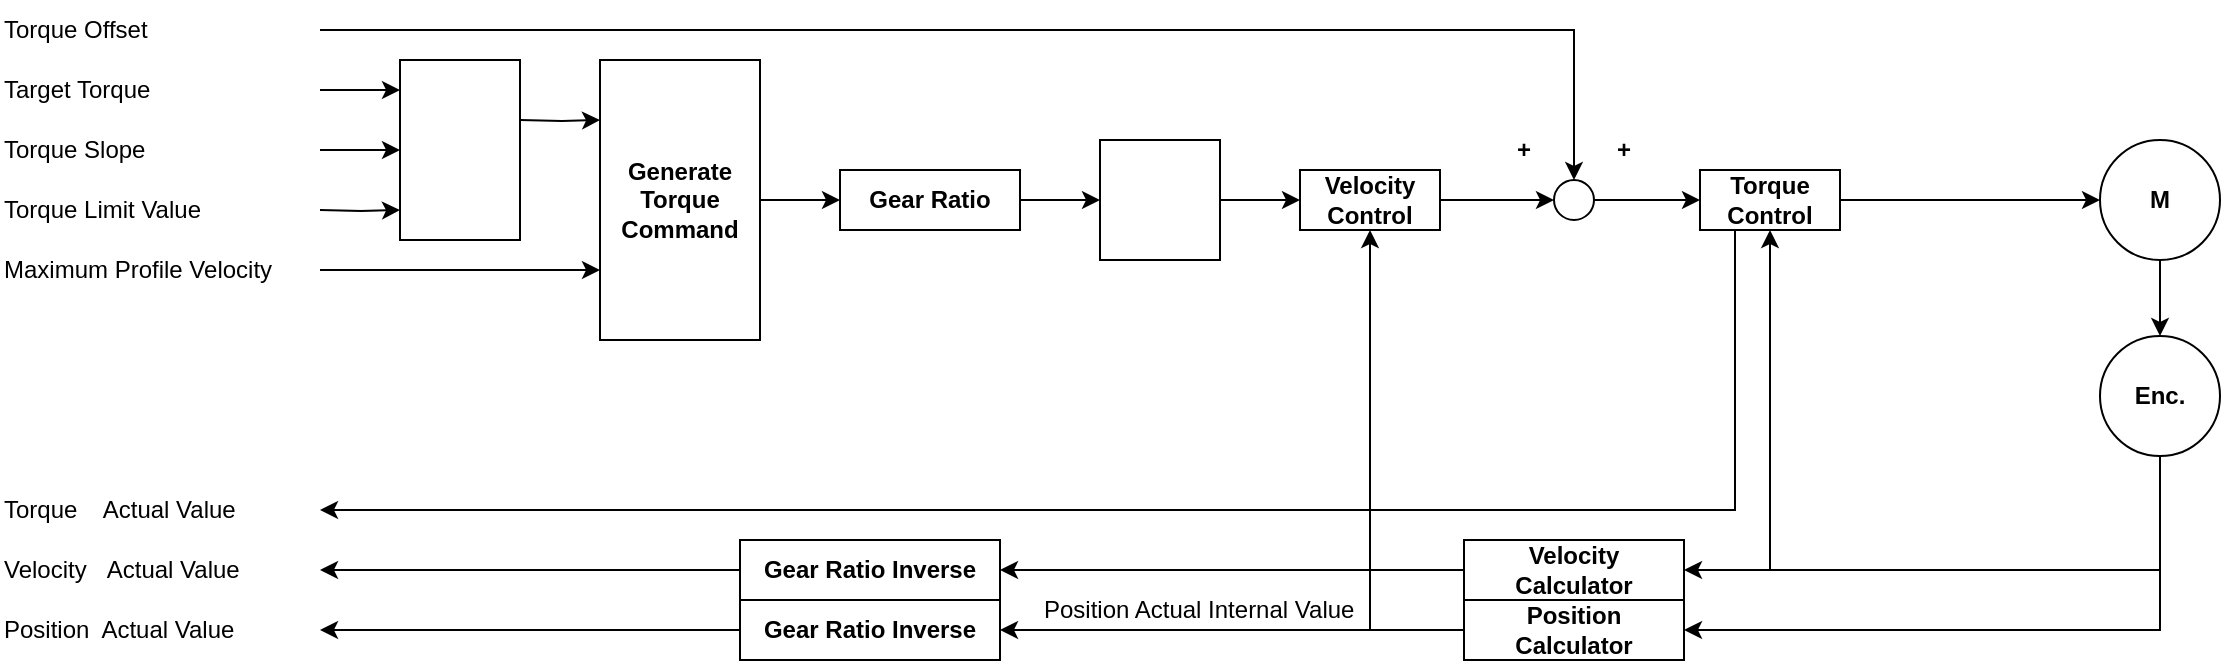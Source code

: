 <mxfile version="20.5.3" type="github">
  <diagram id="7VZr3tsvSgGtT0KyOWi3" name="페이지-1">
    <mxGraphModel dx="1773" dy="589" grid="1" gridSize="10" guides="1" tooltips="1" connect="1" arrows="1" fold="1" page="1" pageScale="1" pageWidth="827" pageHeight="1169" math="0" shadow="0">
      <root>
        <mxCell id="0" />
        <mxCell id="1" parent="0" />
        <mxCell id="rh7my0VjEBEMNm6YvLk3-124" value="" style="whiteSpace=wrap;html=1;aspect=fixed;" parent="1" vertex="1">
          <mxGeometry x="260" y="175" width="60" height="60" as="geometry" />
        </mxCell>
        <mxCell id="rh7my0VjEBEMNm6YvLk3-116" style="edgeStyle=orthogonalEdgeStyle;rounded=0;orthogonalLoop=1;jettySize=auto;html=1;exitX=1;exitY=0.5;exitDx=0;exitDy=0;entryX=0.5;entryY=0;entryDx=0;entryDy=0;" parent="1" source="rh7my0VjEBEMNm6YvLk3-11" target="rh7my0VjEBEMNm6YvLk3-53" edge="1">
          <mxGeometry relative="1" as="geometry" />
        </mxCell>
        <mxCell id="rh7my0VjEBEMNm6YvLk3-11" value="Torque Offset" style="text;html=1;strokeColor=none;fillColor=none;align=left;verticalAlign=middle;whiteSpace=wrap;rounded=0;" parent="1" vertex="1">
          <mxGeometry x="-40" y="70" width="160" height="30" as="geometry" />
        </mxCell>
        <mxCell id="rh7my0VjEBEMNm6YvLk3-12" style="edgeStyle=orthogonalEdgeStyle;rounded=0;orthogonalLoop=1;jettySize=auto;html=1;exitX=1;exitY=0.5;exitDx=0;exitDy=0;entryX=0;entryY=0.25;entryDx=0;entryDy=0;" parent="1" source="rh7my0VjEBEMNm6YvLk3-13" edge="1">
          <mxGeometry relative="1" as="geometry">
            <mxPoint x="160" y="115" as="targetPoint" />
          </mxGeometry>
        </mxCell>
        <mxCell id="rh7my0VjEBEMNm6YvLk3-13" value="Target Torque" style="text;html=1;strokeColor=none;fillColor=none;align=left;verticalAlign=middle;whiteSpace=wrap;rounded=0;" parent="1" vertex="1">
          <mxGeometry x="-40" y="100" width="160" height="30" as="geometry" />
        </mxCell>
        <mxCell id="rh7my0VjEBEMNm6YvLk3-14" style="edgeStyle=orthogonalEdgeStyle;rounded=0;orthogonalLoop=1;jettySize=auto;html=1;exitX=1;exitY=0.5;exitDx=0;exitDy=0;entryX=0;entryY=0.75;entryDx=0;entryDy=0;" parent="1" source="rh7my0VjEBEMNm6YvLk3-15" edge="1">
          <mxGeometry relative="1" as="geometry">
            <mxPoint x="160" y="145" as="targetPoint" />
          </mxGeometry>
        </mxCell>
        <mxCell id="rh7my0VjEBEMNm6YvLk3-15" value="Torque Slope" style="text;html=1;strokeColor=none;fillColor=none;align=left;verticalAlign=middle;whiteSpace=wrap;rounded=0;" parent="1" vertex="1">
          <mxGeometry x="-40" y="130" width="160" height="30" as="geometry" />
        </mxCell>
        <mxCell id="rh7my0VjEBEMNm6YvLk3-16" style="edgeStyle=orthogonalEdgeStyle;rounded=0;orthogonalLoop=1;jettySize=auto;html=1;exitX=1;exitY=0.5;exitDx=0;exitDy=0;entryX=0;entryY=0.25;entryDx=0;entryDy=0;" parent="1" edge="1">
          <mxGeometry relative="1" as="geometry">
            <mxPoint x="120" y="175" as="sourcePoint" />
            <mxPoint x="160" y="175" as="targetPoint" />
          </mxGeometry>
        </mxCell>
        <mxCell id="rh7my0VjEBEMNm6YvLk3-19" value="Torque Limit Value" style="text;html=1;strokeColor=none;fillColor=none;align=left;verticalAlign=middle;whiteSpace=wrap;rounded=0;" parent="1" vertex="1">
          <mxGeometry x="-40" y="160" width="160" height="30" as="geometry" />
        </mxCell>
        <mxCell id="WThSFr1C56Sb7BM-_Dwr-2" style="edgeStyle=orthogonalEdgeStyle;rounded=0;orthogonalLoop=1;jettySize=auto;html=1;exitX=1;exitY=0.5;exitDx=0;exitDy=0;entryX=0;entryY=0.75;entryDx=0;entryDy=0;" edge="1" parent="1" source="rh7my0VjEBEMNm6YvLk3-23" target="rh7my0VjEBEMNm6YvLk3-43">
          <mxGeometry relative="1" as="geometry" />
        </mxCell>
        <mxCell id="rh7my0VjEBEMNm6YvLk3-23" value="Maximum Profile Velocity" style="text;html=1;strokeColor=none;fillColor=none;align=left;verticalAlign=middle;whiteSpace=wrap;rounded=0;" parent="1" vertex="1">
          <mxGeometry x="-40" y="190" width="160" height="30" as="geometry" />
        </mxCell>
        <mxCell id="rh7my0VjEBEMNm6YvLk3-30" style="edgeStyle=orthogonalEdgeStyle;rounded=0;orthogonalLoop=1;jettySize=auto;html=1;exitX=1;exitY=0.5;exitDx=0;exitDy=0;entryX=0;entryY=0.5;entryDx=0;entryDy=0;" parent="1" target="rh7my0VjEBEMNm6YvLk3-38" edge="1">
          <mxGeometry relative="1" as="geometry">
            <mxPoint x="220" y="130" as="sourcePoint" />
          </mxGeometry>
        </mxCell>
        <mxCell id="rh7my0VjEBEMNm6YvLk3-38" value="" style="whiteSpace=wrap;html=1;aspect=fixed;" parent="1" vertex="1">
          <mxGeometry x="260" y="100" width="60" height="60" as="geometry" />
        </mxCell>
        <mxCell id="rh7my0VjEBEMNm6YvLk3-39" value="" style="whiteSpace=wrap;html=1;aspect=fixed;" parent="1" vertex="1">
          <mxGeometry x="260" y="160" width="60" height="60" as="geometry" />
        </mxCell>
        <mxCell id="WThSFr1C56Sb7BM-_Dwr-3" style="edgeStyle=orthogonalEdgeStyle;rounded=0;orthogonalLoop=1;jettySize=auto;html=1;exitX=1;exitY=0.5;exitDx=0;exitDy=0;entryX=0;entryY=0.5;entryDx=0;entryDy=0;" edge="1" parent="1" source="rh7my0VjEBEMNm6YvLk3-43" target="rh7my0VjEBEMNm6YvLk3-45">
          <mxGeometry relative="1" as="geometry" />
        </mxCell>
        <mxCell id="rh7my0VjEBEMNm6YvLk3-43" value="&lt;b&gt;Generate&lt;br&gt;Torque&lt;br&gt;Command&lt;/b&gt;" style="rounded=0;whiteSpace=wrap;html=1;" parent="1" vertex="1">
          <mxGeometry x="260" y="100" width="80" height="140" as="geometry" />
        </mxCell>
        <mxCell id="rh7my0VjEBEMNm6YvLk3-44" value="" style="edgeStyle=orthogonalEdgeStyle;rounded=0;orthogonalLoop=1;jettySize=auto;html=1;" parent="1" source="rh7my0VjEBEMNm6YvLk3-45" edge="1">
          <mxGeometry relative="1" as="geometry">
            <mxPoint x="510" y="170" as="targetPoint" />
          </mxGeometry>
        </mxCell>
        <mxCell id="rh7my0VjEBEMNm6YvLk3-45" value="&lt;b&gt;Gear Ratio&lt;/b&gt;" style="rounded=0;whiteSpace=wrap;html=1;" parent="1" vertex="1">
          <mxGeometry x="380" y="155" width="90" height="30" as="geometry" />
        </mxCell>
        <mxCell id="rh7my0VjEBEMNm6YvLk3-50" value="" style="edgeStyle=orthogonalEdgeStyle;rounded=0;orthogonalLoop=1;jettySize=auto;html=1;" parent="1" source="rh7my0VjEBEMNm6YvLk3-51" target="rh7my0VjEBEMNm6YvLk3-53" edge="1">
          <mxGeometry relative="1" as="geometry" />
        </mxCell>
        <mxCell id="rh7my0VjEBEMNm6YvLk3-51" value="&lt;b&gt;Velocity&lt;br&gt;Control&lt;br&gt;&lt;/b&gt;" style="rounded=0;whiteSpace=wrap;html=1;" parent="1" vertex="1">
          <mxGeometry x="610" y="155" width="70" height="30" as="geometry" />
        </mxCell>
        <mxCell id="rh7my0VjEBEMNm6YvLk3-52" value="" style="edgeStyle=orthogonalEdgeStyle;rounded=0;orthogonalLoop=1;jettySize=auto;html=1;" parent="1" source="rh7my0VjEBEMNm6YvLk3-53" target="rh7my0VjEBEMNm6YvLk3-56" edge="1">
          <mxGeometry relative="1" as="geometry" />
        </mxCell>
        <mxCell id="rh7my0VjEBEMNm6YvLk3-53" value="" style="ellipse;whiteSpace=wrap;html=1;aspect=fixed;" parent="1" vertex="1">
          <mxGeometry x="737" y="160" width="20" height="20" as="geometry" />
        </mxCell>
        <mxCell id="rh7my0VjEBEMNm6YvLk3-54" value="" style="edgeStyle=orthogonalEdgeStyle;rounded=0;orthogonalLoop=1;jettySize=auto;html=1;" parent="1" source="rh7my0VjEBEMNm6YvLk3-56" target="rh7my0VjEBEMNm6YvLk3-58" edge="1">
          <mxGeometry relative="1" as="geometry" />
        </mxCell>
        <mxCell id="rh7my0VjEBEMNm6YvLk3-55" style="edgeStyle=orthogonalEdgeStyle;rounded=0;orthogonalLoop=1;jettySize=auto;html=1;exitX=0.25;exitY=1;exitDx=0;exitDy=0;entryX=1;entryY=0.5;entryDx=0;entryDy=0;" parent="1" source="rh7my0VjEBEMNm6YvLk3-56" target="rh7my0VjEBEMNm6YvLk3-70" edge="1">
          <mxGeometry relative="1" as="geometry" />
        </mxCell>
        <mxCell id="rh7my0VjEBEMNm6YvLk3-56" value="&lt;b&gt;Torque&lt;br&gt;Control&lt;br&gt;&lt;/b&gt;" style="rounded=0;whiteSpace=wrap;html=1;" parent="1" vertex="1">
          <mxGeometry x="810" y="155" width="70" height="30" as="geometry" />
        </mxCell>
        <mxCell id="rh7my0VjEBEMNm6YvLk3-57" value="" style="edgeStyle=orthogonalEdgeStyle;rounded=0;orthogonalLoop=1;jettySize=auto;html=1;" parent="1" source="rh7my0VjEBEMNm6YvLk3-58" target="rh7my0VjEBEMNm6YvLk3-61" edge="1">
          <mxGeometry relative="1" as="geometry" />
        </mxCell>
        <mxCell id="rh7my0VjEBEMNm6YvLk3-58" value="&lt;b&gt;M&lt;/b&gt;" style="ellipse;whiteSpace=wrap;html=1;aspect=fixed;" parent="1" vertex="1">
          <mxGeometry x="1010" y="140" width="60" height="60" as="geometry" />
        </mxCell>
        <mxCell id="rh7my0VjEBEMNm6YvLk3-59" style="edgeStyle=orthogonalEdgeStyle;rounded=0;orthogonalLoop=1;jettySize=auto;html=1;exitX=0.5;exitY=1;exitDx=0;exitDy=0;entryX=1;entryY=0.5;entryDx=0;entryDy=0;" parent="1" source="rh7my0VjEBEMNm6YvLk3-61" target="rh7my0VjEBEMNm6YvLk3-78" edge="1">
          <mxGeometry relative="1" as="geometry" />
        </mxCell>
        <mxCell id="rh7my0VjEBEMNm6YvLk3-60" style="edgeStyle=orthogonalEdgeStyle;rounded=0;orthogonalLoop=1;jettySize=auto;html=1;exitX=0.5;exitY=1;exitDx=0;exitDy=0;entryX=1;entryY=0.5;entryDx=0;entryDy=0;" parent="1" source="rh7my0VjEBEMNm6YvLk3-61" target="rh7my0VjEBEMNm6YvLk3-80" edge="1">
          <mxGeometry relative="1" as="geometry" />
        </mxCell>
        <mxCell id="rh7my0VjEBEMNm6YvLk3-61" value="&lt;b&gt;Enc.&lt;/b&gt;" style="ellipse;whiteSpace=wrap;html=1;aspect=fixed;" parent="1" vertex="1">
          <mxGeometry x="1010" y="238" width="60" height="60" as="geometry" />
        </mxCell>
        <mxCell id="rh7my0VjEBEMNm6YvLk3-64" value="&lt;b&gt;+&lt;/b&gt;" style="text;html=1;strokeColor=none;fillColor=none;align=center;verticalAlign=middle;whiteSpace=wrap;rounded=0;" parent="1" vertex="1">
          <mxGeometry x="707" y="130" width="30" height="30" as="geometry" />
        </mxCell>
        <mxCell id="rh7my0VjEBEMNm6YvLk3-65" value="&lt;b&gt;+&lt;/b&gt;" style="text;html=1;strokeColor=none;fillColor=none;align=center;verticalAlign=middle;whiteSpace=wrap;rounded=0;" parent="1" vertex="1">
          <mxGeometry x="757" y="130" width="30" height="30" as="geometry" />
        </mxCell>
        <mxCell id="rh7my0VjEBEMNm6YvLk3-70" value="Torque&amp;nbsp; &amp;nbsp; Actual Value" style="text;html=1;strokeColor=none;fillColor=none;align=left;verticalAlign=middle;whiteSpace=wrap;rounded=0;" parent="1" vertex="1">
          <mxGeometry x="-40" y="310" width="160" height="30" as="geometry" />
        </mxCell>
        <mxCell id="rh7my0VjEBEMNm6YvLk3-71" value="Velocity&amp;nbsp; &amp;nbsp;Actual Value" style="text;html=1;strokeColor=none;fillColor=none;align=left;verticalAlign=middle;whiteSpace=wrap;rounded=0;" parent="1" vertex="1">
          <mxGeometry x="-40" y="340" width="160" height="30" as="geometry" />
        </mxCell>
        <mxCell id="rh7my0VjEBEMNm6YvLk3-72" value="Position&amp;nbsp; Actual Value" style="text;html=1;strokeColor=none;fillColor=none;align=left;verticalAlign=middle;whiteSpace=wrap;rounded=0;" parent="1" vertex="1">
          <mxGeometry x="-40" y="370" width="160" height="30" as="geometry" />
        </mxCell>
        <mxCell id="rh7my0VjEBEMNm6YvLk3-73" style="edgeStyle=orthogonalEdgeStyle;rounded=0;orthogonalLoop=1;jettySize=auto;html=1;exitX=0;exitY=0.5;exitDx=0;exitDy=0;entryX=1;entryY=0.5;entryDx=0;entryDy=0;" parent="1" source="rh7my0VjEBEMNm6YvLk3-74" target="rh7my0VjEBEMNm6YvLk3-71" edge="1">
          <mxGeometry relative="1" as="geometry" />
        </mxCell>
        <mxCell id="rh7my0VjEBEMNm6YvLk3-74" value="&lt;b&gt;Gear Ratio Inverse&lt;/b&gt;" style="rounded=0;whiteSpace=wrap;html=1;" parent="1" vertex="1">
          <mxGeometry x="330" y="340" width="130" height="30" as="geometry" />
        </mxCell>
        <mxCell id="rh7my0VjEBEMNm6YvLk3-75" style="edgeStyle=orthogonalEdgeStyle;rounded=0;orthogonalLoop=1;jettySize=auto;html=1;exitX=0;exitY=0.5;exitDx=0;exitDy=0;entryX=1;entryY=0.5;entryDx=0;entryDy=0;" parent="1" source="rh7my0VjEBEMNm6YvLk3-76" target="rh7my0VjEBEMNm6YvLk3-72" edge="1">
          <mxGeometry relative="1" as="geometry" />
        </mxCell>
        <mxCell id="rh7my0VjEBEMNm6YvLk3-76" value="&lt;b&gt;Gear Ratio Inverse&lt;/b&gt;" style="rounded=0;whiteSpace=wrap;html=1;" parent="1" vertex="1">
          <mxGeometry x="330" y="370" width="130" height="30" as="geometry" />
        </mxCell>
        <mxCell id="rh7my0VjEBEMNm6YvLk3-77" style="edgeStyle=orthogonalEdgeStyle;rounded=0;orthogonalLoop=1;jettySize=auto;html=1;exitX=0;exitY=0.5;exitDx=0;exitDy=0;entryX=1;entryY=0.5;entryDx=0;entryDy=0;" parent="1" source="rh7my0VjEBEMNm6YvLk3-78" target="rh7my0VjEBEMNm6YvLk3-74" edge="1">
          <mxGeometry relative="1" as="geometry" />
        </mxCell>
        <mxCell id="rh7my0VjEBEMNm6YvLk3-78" value="&lt;b&gt;Velocity&lt;br&gt;Calculator&lt;br&gt;&lt;/b&gt;" style="rounded=0;whiteSpace=wrap;html=1;" parent="1" vertex="1">
          <mxGeometry x="692" y="340" width="110" height="30" as="geometry" />
        </mxCell>
        <mxCell id="rh7my0VjEBEMNm6YvLk3-79" style="edgeStyle=orthogonalEdgeStyle;rounded=0;orthogonalLoop=1;jettySize=auto;html=1;exitX=0;exitY=0.5;exitDx=0;exitDy=0;entryX=1;entryY=0.5;entryDx=0;entryDy=0;" parent="1" source="rh7my0VjEBEMNm6YvLk3-80" target="rh7my0VjEBEMNm6YvLk3-76" edge="1">
          <mxGeometry relative="1" as="geometry" />
        </mxCell>
        <mxCell id="rh7my0VjEBEMNm6YvLk3-80" value="&lt;b&gt;Position&lt;br&gt;Calculator&lt;br&gt;&lt;/b&gt;" style="rounded=0;whiteSpace=wrap;html=1;" parent="1" vertex="1">
          <mxGeometry x="692" y="370" width="110" height="30" as="geometry" />
        </mxCell>
        <mxCell id="rh7my0VjEBEMNm6YvLk3-81" value="" style="endArrow=classic;html=1;rounded=0;entryX=0.5;entryY=1;entryDx=0;entryDy=0;" parent="1" target="rh7my0VjEBEMNm6YvLk3-56" edge="1">
          <mxGeometry width="50" height="50" relative="1" as="geometry">
            <mxPoint x="845" y="355" as="sourcePoint" />
            <mxPoint x="410" y="140" as="targetPoint" />
          </mxGeometry>
        </mxCell>
        <mxCell id="rh7my0VjEBEMNm6YvLk3-82" value="" style="endArrow=classic;html=1;rounded=0;entryX=0.5;entryY=1;entryDx=0;entryDy=0;" parent="1" target="rh7my0VjEBEMNm6YvLk3-51" edge="1">
          <mxGeometry width="50" height="50" relative="1" as="geometry">
            <mxPoint x="645" y="385" as="sourcePoint" />
            <mxPoint x="644.5" y="182" as="targetPoint" />
          </mxGeometry>
        </mxCell>
        <mxCell id="rh7my0VjEBEMNm6YvLk3-84" value="Position Actual Internal Value" style="text;html=1;strokeColor=none;fillColor=none;align=left;verticalAlign=middle;whiteSpace=wrap;rounded=0;" parent="1" vertex="1">
          <mxGeometry x="480" y="360" width="170" height="30" as="geometry" />
        </mxCell>
        <mxCell id="rh7my0VjEBEMNm6YvLk3-120" style="edgeStyle=orthogonalEdgeStyle;rounded=0;orthogonalLoop=1;jettySize=auto;html=1;exitX=1;exitY=0.5;exitDx=0;exitDy=0;entryX=0;entryY=0.5;entryDx=0;entryDy=0;" parent="1" source="rh7my0VjEBEMNm6YvLk3-117" target="rh7my0VjEBEMNm6YvLk3-51" edge="1">
          <mxGeometry relative="1" as="geometry" />
        </mxCell>
        <mxCell id="rh7my0VjEBEMNm6YvLk3-117" value="" style="whiteSpace=wrap;html=1;aspect=fixed;" parent="1" vertex="1">
          <mxGeometry x="510" y="140" width="60" height="60" as="geometry" />
        </mxCell>
        <mxCell id="WThSFr1C56Sb7BM-_Dwr-1" value="" style="rounded=0;whiteSpace=wrap;html=1;" vertex="1" parent="1">
          <mxGeometry x="160" y="100" width="60" height="90" as="geometry" />
        </mxCell>
      </root>
    </mxGraphModel>
  </diagram>
</mxfile>
